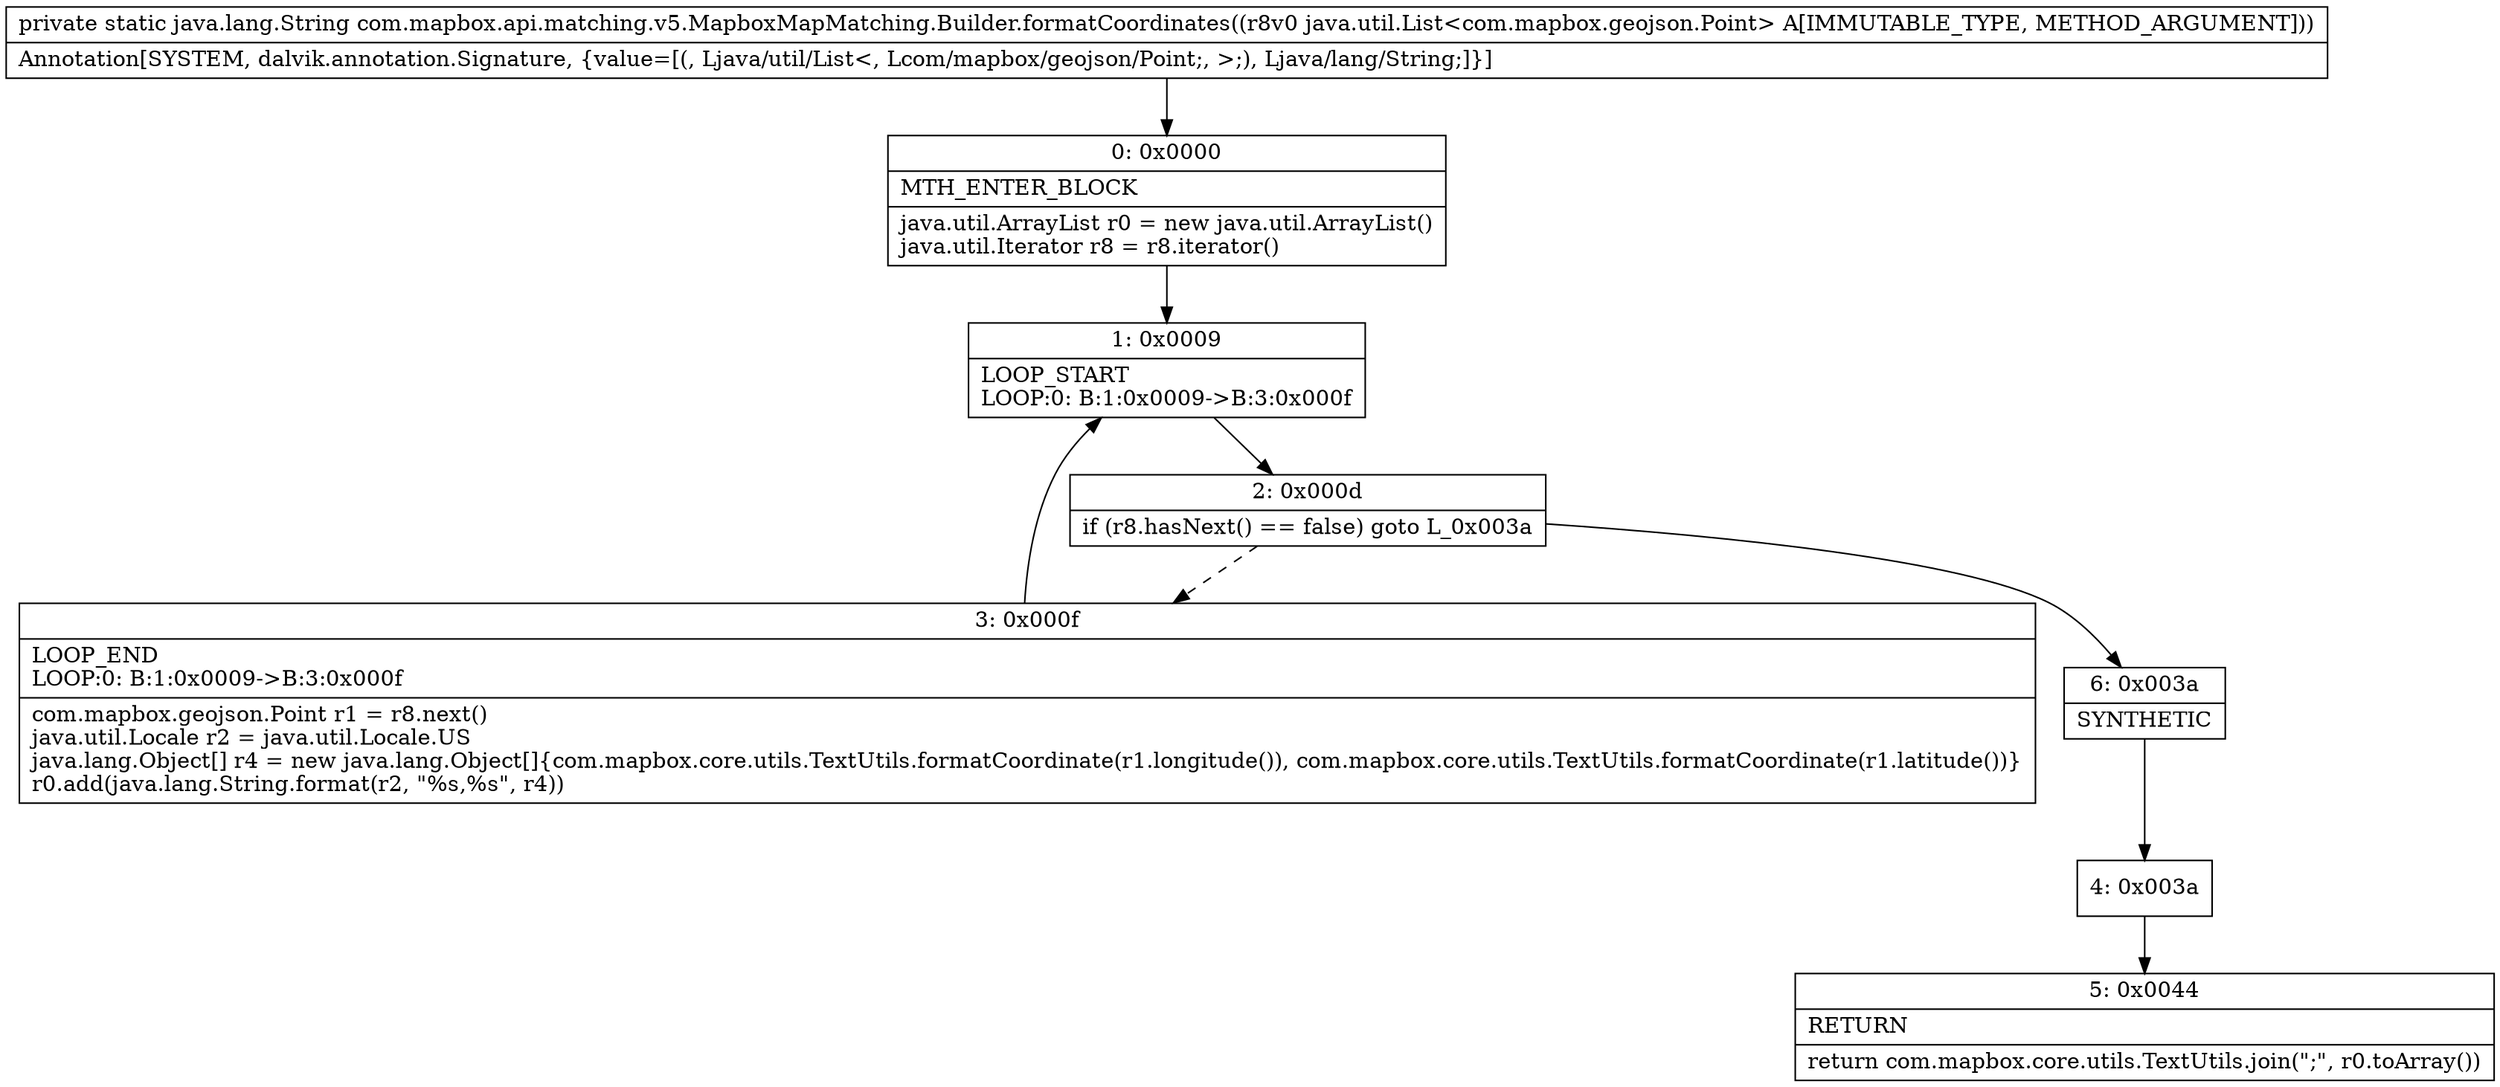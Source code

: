digraph "CFG forcom.mapbox.api.matching.v5.MapboxMapMatching.Builder.formatCoordinates(Ljava\/util\/List;)Ljava\/lang\/String;" {
Node_0 [shape=record,label="{0\:\ 0x0000|MTH_ENTER_BLOCK\l|java.util.ArrayList r0 = new java.util.ArrayList()\ljava.util.Iterator r8 = r8.iterator()\l}"];
Node_1 [shape=record,label="{1\:\ 0x0009|LOOP_START\lLOOP:0: B:1:0x0009\-\>B:3:0x000f\l}"];
Node_2 [shape=record,label="{2\:\ 0x000d|if (r8.hasNext() == false) goto L_0x003a\l}"];
Node_3 [shape=record,label="{3\:\ 0x000f|LOOP_END\lLOOP:0: B:1:0x0009\-\>B:3:0x000f\l|com.mapbox.geojson.Point r1 = r8.next()\ljava.util.Locale r2 = java.util.Locale.US\ljava.lang.Object[] r4 = new java.lang.Object[]\{com.mapbox.core.utils.TextUtils.formatCoordinate(r1.longitude()), com.mapbox.core.utils.TextUtils.formatCoordinate(r1.latitude())\}\lr0.add(java.lang.String.format(r2, \"%s,%s\", r4))\l}"];
Node_4 [shape=record,label="{4\:\ 0x003a}"];
Node_5 [shape=record,label="{5\:\ 0x0044|RETURN\l|return com.mapbox.core.utils.TextUtils.join(\";\", r0.toArray())\l}"];
Node_6 [shape=record,label="{6\:\ 0x003a|SYNTHETIC\l}"];
MethodNode[shape=record,label="{private static java.lang.String com.mapbox.api.matching.v5.MapboxMapMatching.Builder.formatCoordinates((r8v0 java.util.List\<com.mapbox.geojson.Point\> A[IMMUTABLE_TYPE, METHOD_ARGUMENT]))  | Annotation[SYSTEM, dalvik.annotation.Signature, \{value=[(, Ljava\/util\/List\<, Lcom\/mapbox\/geojson\/Point;, \>;), Ljava\/lang\/String;]\}]\l}"];
MethodNode -> Node_0;
Node_0 -> Node_1;
Node_1 -> Node_2;
Node_2 -> Node_3[style=dashed];
Node_2 -> Node_6;
Node_3 -> Node_1;
Node_4 -> Node_5;
Node_6 -> Node_4;
}

